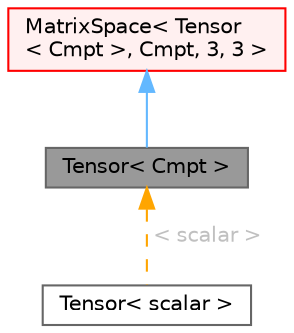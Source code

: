 digraph "Tensor&lt; Cmpt &gt;"
{
 // LATEX_PDF_SIZE
  bgcolor="transparent";
  edge [fontname=Helvetica,fontsize=10,labelfontname=Helvetica,labelfontsize=10];
  node [fontname=Helvetica,fontsize=10,shape=box,height=0.2,width=0.4];
  Node1 [id="Node000001",label="Tensor\< Cmpt \>",height=0.2,width=0.4,color="gray40", fillcolor="grey60", style="filled", fontcolor="black",tooltip="A templated (3 x 3) tensor of objects of <T> derived from MatrixSpace."];
  Node2 -> Node1 [id="edge1_Node000001_Node000002",dir="back",color="steelblue1",style="solid",tooltip=" "];
  Node2 [id="Node000002",label="MatrixSpace\< Tensor\l\< Cmpt \>, Cmpt, 3, 3 \>",height=0.2,width=0.4,color="red", fillcolor="#FFF0F0", style="filled",URL="$classFoam_1_1MatrixSpace.html",tooltip=" "];
  Node1 -> Node7 [id="edge2_Node000001_Node000007",dir="back",color="orange",style="dashed",tooltip=" ",label=" \< scalar \>",fontcolor="grey" ];
  Node7 [id="Node000007",label="Tensor\< scalar \>",height=0.2,width=0.4,color="gray40", fillcolor="white", style="filled",URL="$classFoam_1_1Tensor.html",tooltip=" "];
}
